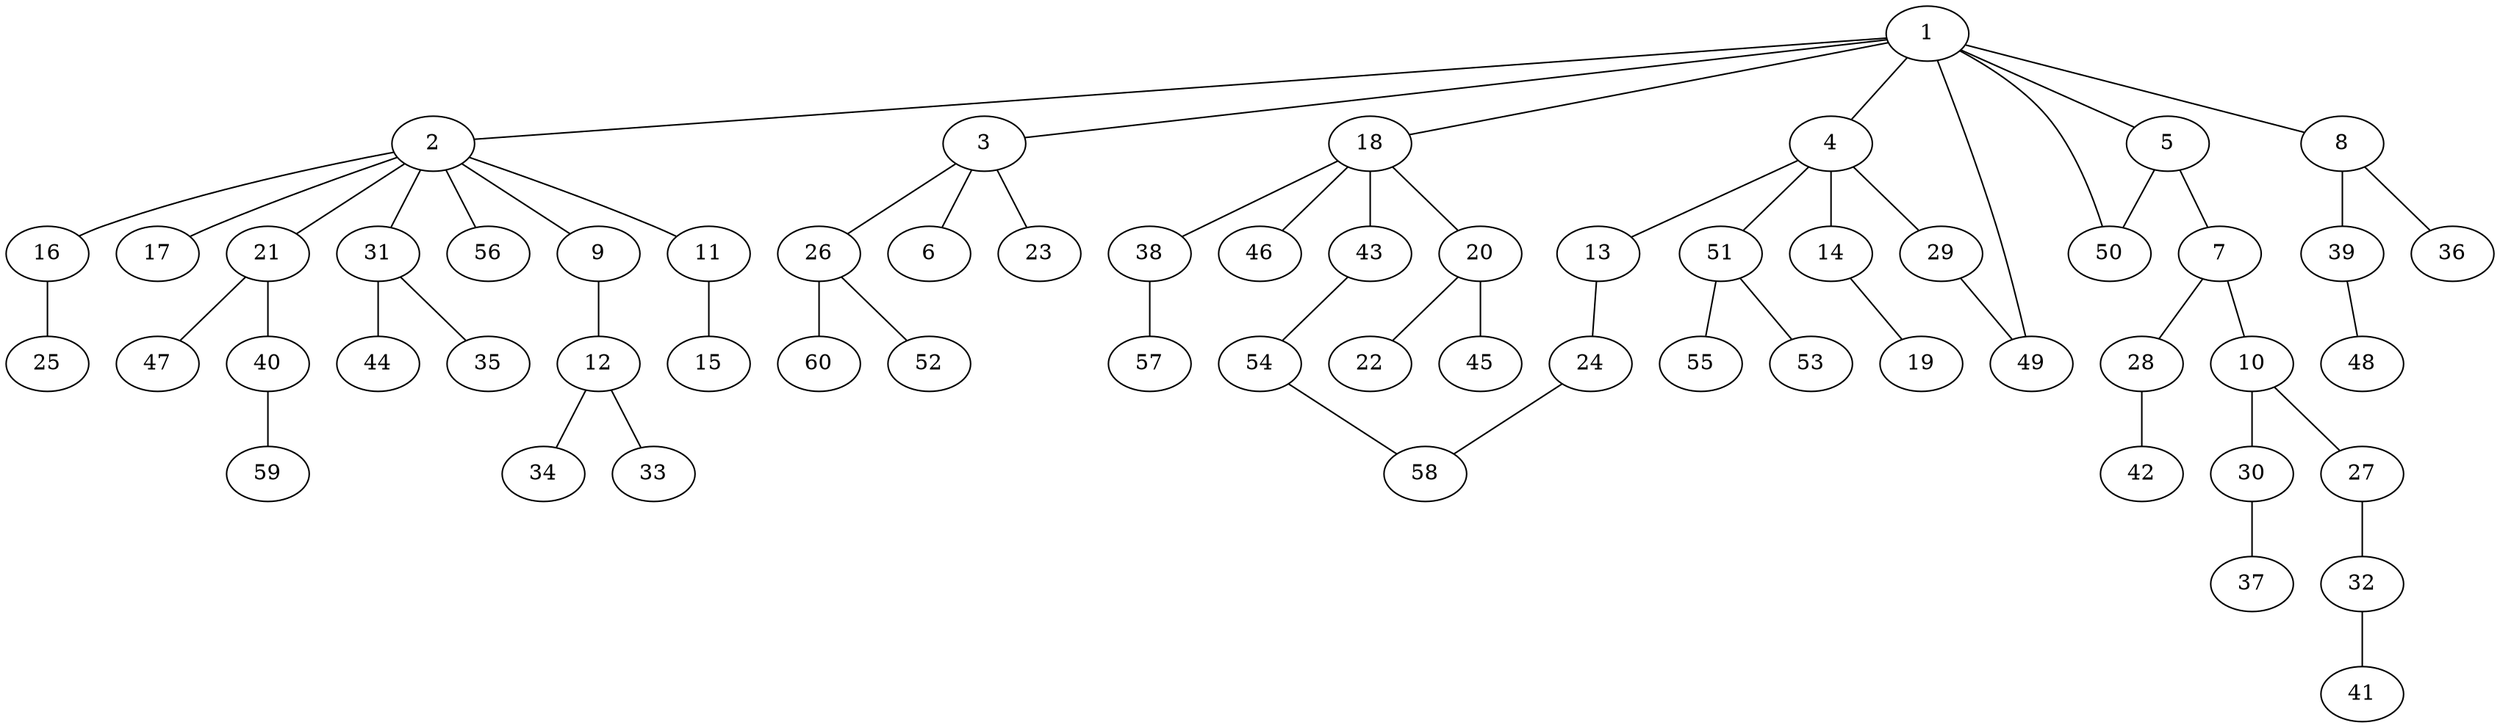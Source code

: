 graph graphname {1--2
1--3
1--4
1--5
1--8
1--18
1--49
1--50
2--9
2--11
2--16
2--17
2--21
2--31
2--56
3--6
3--23
3--26
4--13
4--14
4--29
4--51
5--7
5--50
7--10
7--28
8--36
8--39
9--12
10--27
10--30
11--15
12--33
12--34
13--24
14--19
16--25
18--20
18--38
18--43
18--46
20--22
20--45
21--40
21--47
24--58
26--52
26--60
27--32
28--42
29--49
30--37
31--35
31--44
32--41
38--57
39--48
40--59
43--54
51--53
51--55
54--58
}
